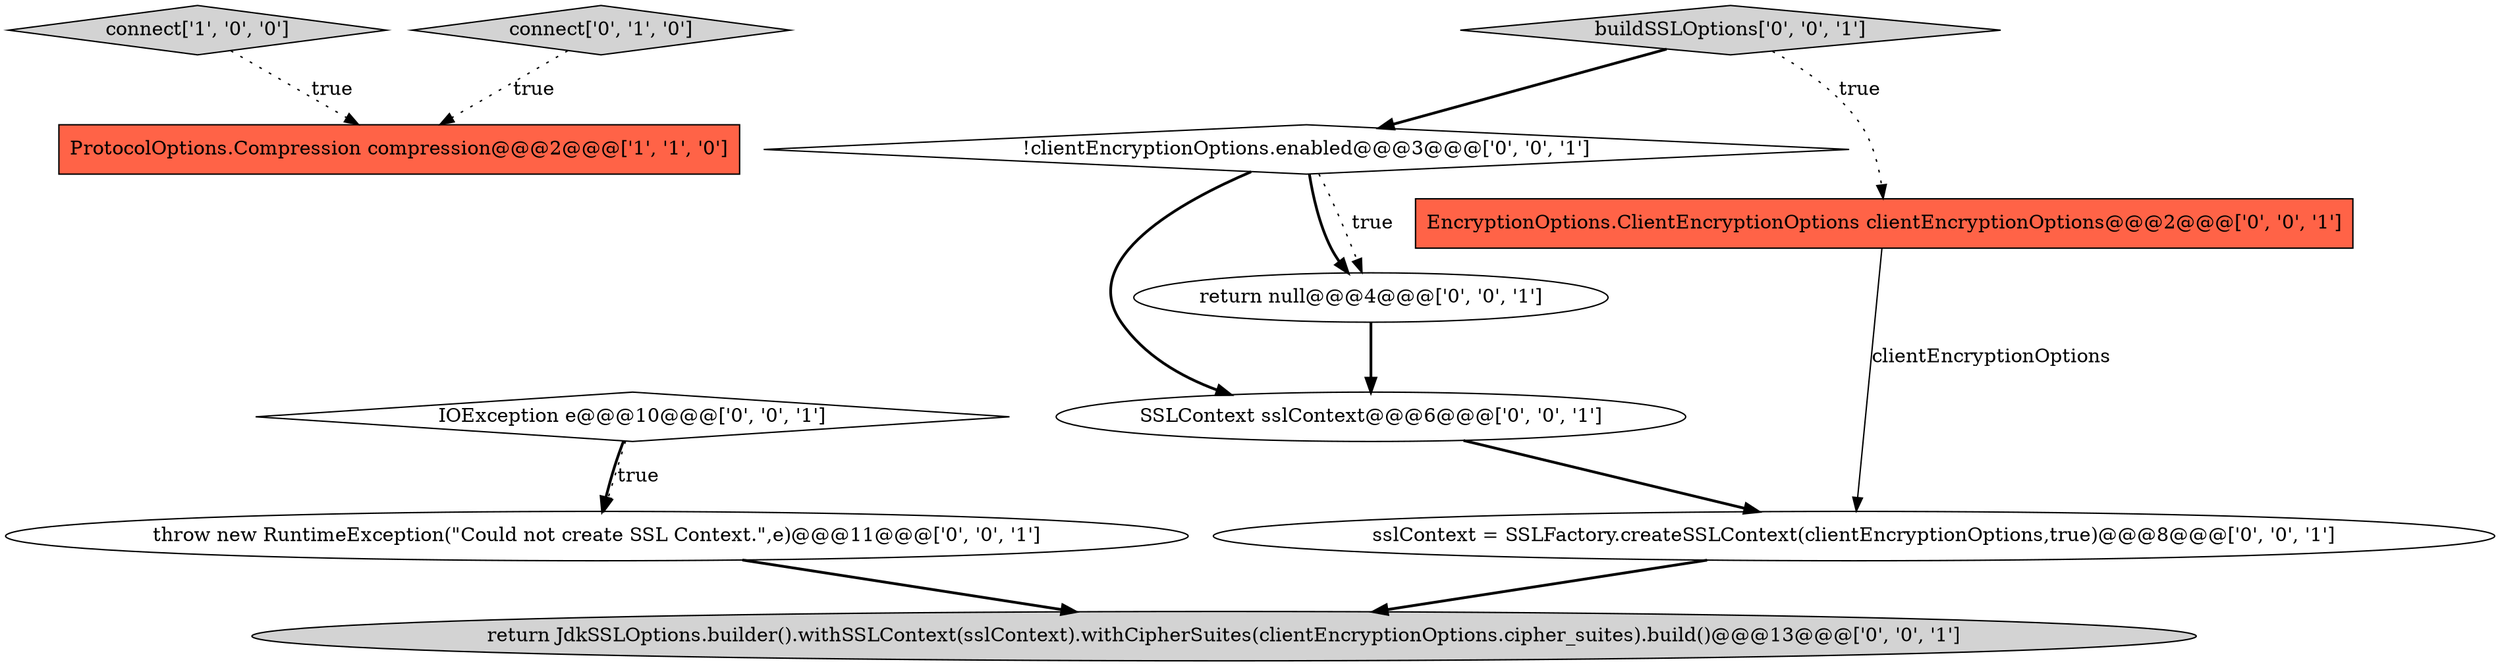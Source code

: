digraph {
0 [style = filled, label = "connect['1', '0', '0']", fillcolor = lightgray, shape = diamond image = "AAA0AAABBB1BBB"];
6 [style = filled, label = "return JdkSSLOptions.builder().withSSLContext(sslContext).withCipherSuites(clientEncryptionOptions.cipher_suites).build()@@@13@@@['0', '0', '1']", fillcolor = lightgray, shape = ellipse image = "AAA0AAABBB3BBB"];
4 [style = filled, label = "!clientEncryptionOptions.enabled@@@3@@@['0', '0', '1']", fillcolor = white, shape = diamond image = "AAA0AAABBB3BBB"];
1 [style = filled, label = "ProtocolOptions.Compression compression@@@2@@@['1', '1', '0']", fillcolor = tomato, shape = box image = "AAA0AAABBB1BBB"];
9 [style = filled, label = "SSLContext sslContext@@@6@@@['0', '0', '1']", fillcolor = white, shape = ellipse image = "AAA0AAABBB3BBB"];
7 [style = filled, label = "return null@@@4@@@['0', '0', '1']", fillcolor = white, shape = ellipse image = "AAA0AAABBB3BBB"];
2 [style = filled, label = "connect['0', '1', '0']", fillcolor = lightgray, shape = diamond image = "AAA0AAABBB2BBB"];
8 [style = filled, label = "buildSSLOptions['0', '0', '1']", fillcolor = lightgray, shape = diamond image = "AAA0AAABBB3BBB"];
10 [style = filled, label = "IOException e@@@10@@@['0', '0', '1']", fillcolor = white, shape = diamond image = "AAA0AAABBB3BBB"];
11 [style = filled, label = "EncryptionOptions.ClientEncryptionOptions clientEncryptionOptions@@@2@@@['0', '0', '1']", fillcolor = tomato, shape = box image = "AAA0AAABBB3BBB"];
5 [style = filled, label = "throw new RuntimeException(\"Could not create SSL Context.\",e)@@@11@@@['0', '0', '1']", fillcolor = white, shape = ellipse image = "AAA0AAABBB3BBB"];
3 [style = filled, label = "sslContext = SSLFactory.createSSLContext(clientEncryptionOptions,true)@@@8@@@['0', '0', '1']", fillcolor = white, shape = ellipse image = "AAA0AAABBB3BBB"];
2->1 [style = dotted, label="true"];
9->3 [style = bold, label=""];
8->11 [style = dotted, label="true"];
0->1 [style = dotted, label="true"];
11->3 [style = solid, label="clientEncryptionOptions"];
4->7 [style = bold, label=""];
4->9 [style = bold, label=""];
8->4 [style = bold, label=""];
10->5 [style = bold, label=""];
5->6 [style = bold, label=""];
10->5 [style = dotted, label="true"];
7->9 [style = bold, label=""];
3->6 [style = bold, label=""];
4->7 [style = dotted, label="true"];
}
